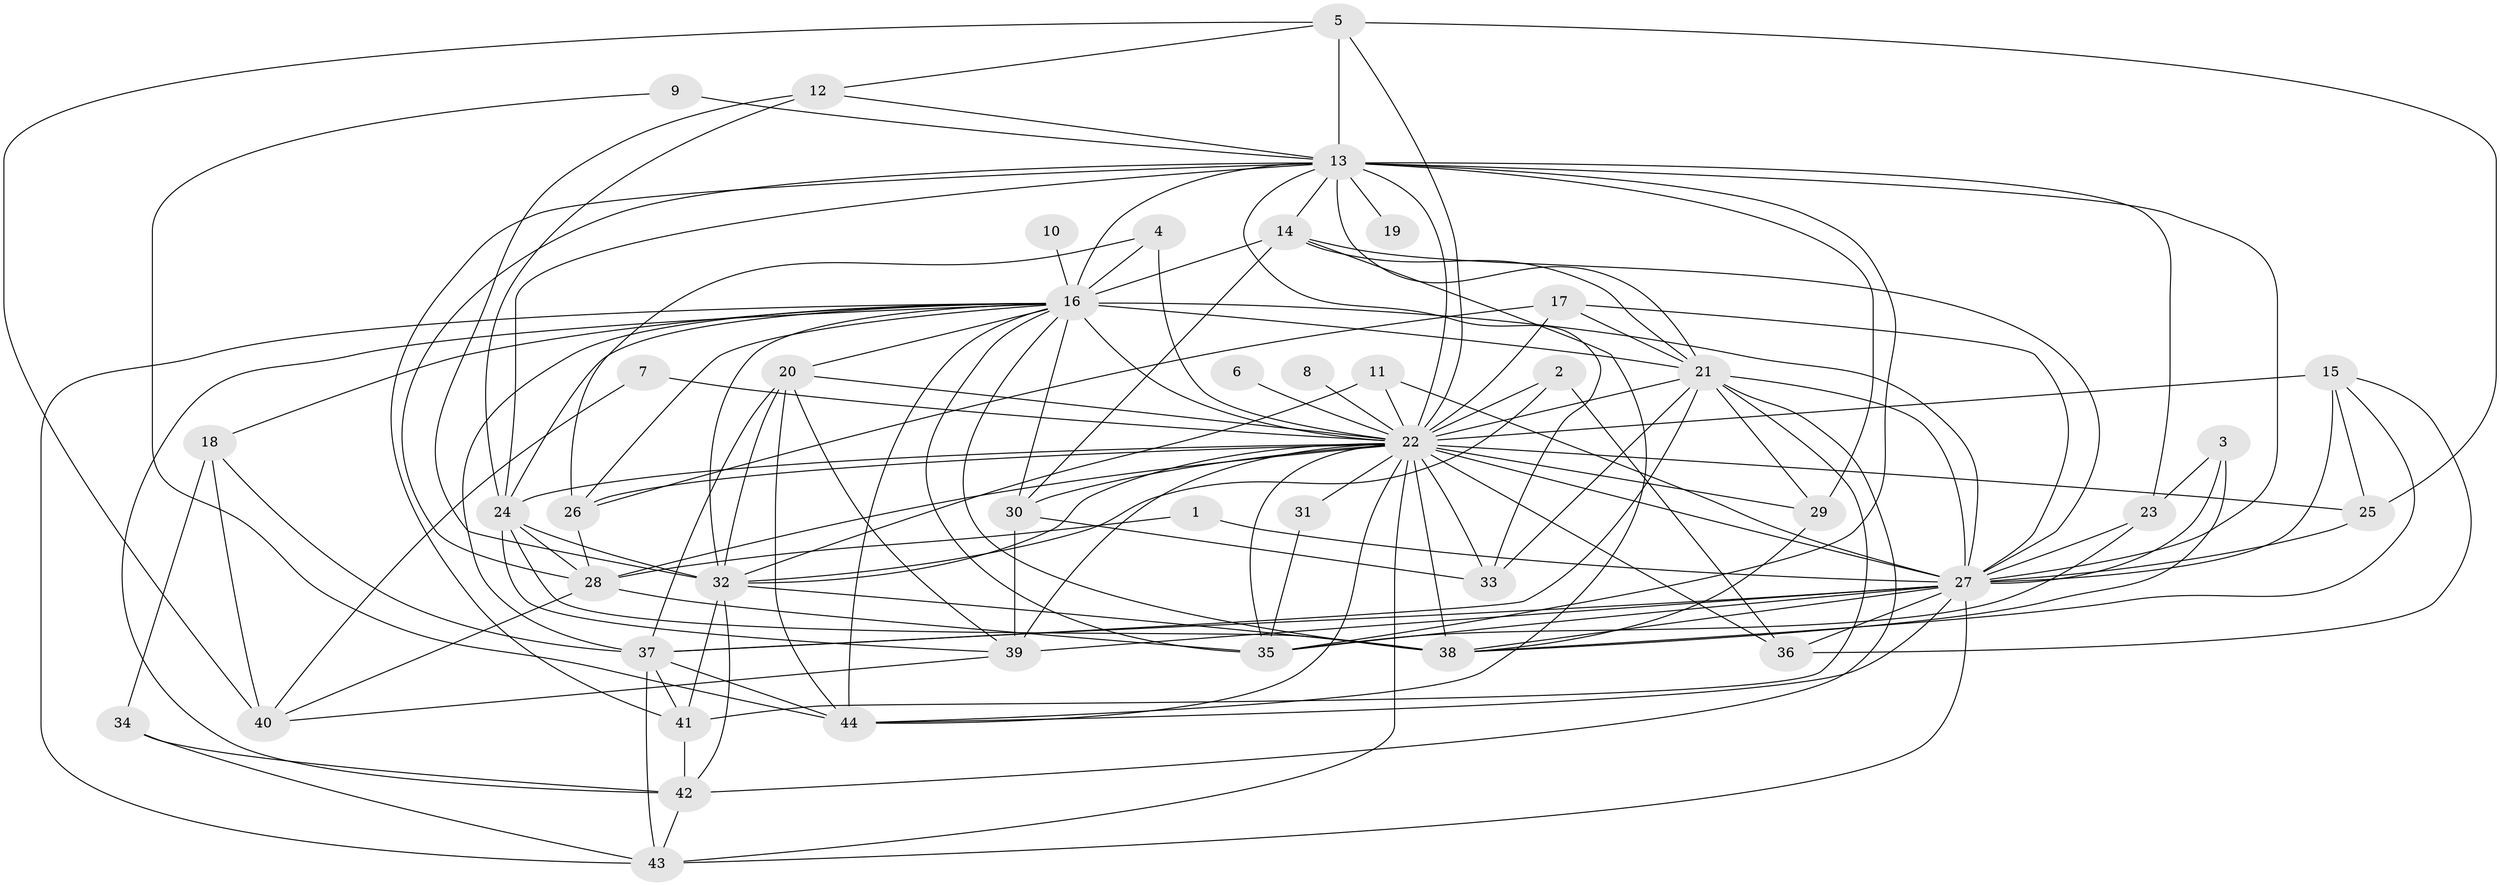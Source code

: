 // original degree distribution, {15: 0.013793103448275862, 21: 0.006896551724137931, 14: 0.006896551724137931, 24: 0.013793103448275862, 16: 0.006896551724137931, 23: 0.006896551724137931, 45: 0.006896551724137931, 25: 0.006896551724137931, 5: 0.05517241379310345, 2: 0.5241379310344828, 10: 0.006896551724137931, 6: 0.020689655172413793, 8: 0.013793103448275862, 11: 0.006896551724137931, 4: 0.07586206896551724, 9: 0.006896551724137931, 3: 0.2, 7: 0.020689655172413793}
// Generated by graph-tools (version 1.1) at 2025/36/03/04/25 23:36:19]
// undirected, 44 vertices, 134 edges
graph export_dot {
  node [color=gray90,style=filled];
  1;
  2;
  3;
  4;
  5;
  6;
  7;
  8;
  9;
  10;
  11;
  12;
  13;
  14;
  15;
  16;
  17;
  18;
  19;
  20;
  21;
  22;
  23;
  24;
  25;
  26;
  27;
  28;
  29;
  30;
  31;
  32;
  33;
  34;
  35;
  36;
  37;
  38;
  39;
  40;
  41;
  42;
  43;
  44;
  1 -- 27 [weight=2.0];
  1 -- 28 [weight=1.0];
  2 -- 22 [weight=1.0];
  2 -- 32 [weight=1.0];
  2 -- 36 [weight=1.0];
  3 -- 23 [weight=1.0];
  3 -- 27 [weight=1.0];
  3 -- 38 [weight=1.0];
  4 -- 16 [weight=1.0];
  4 -- 22 [weight=1.0];
  4 -- 26 [weight=1.0];
  5 -- 12 [weight=1.0];
  5 -- 13 [weight=1.0];
  5 -- 22 [weight=1.0];
  5 -- 25 [weight=1.0];
  5 -- 40 [weight=1.0];
  6 -- 22 [weight=1.0];
  7 -- 22 [weight=1.0];
  7 -- 40 [weight=1.0];
  8 -- 22 [weight=1.0];
  9 -- 13 [weight=1.0];
  9 -- 44 [weight=1.0];
  10 -- 16 [weight=1.0];
  11 -- 22 [weight=2.0];
  11 -- 27 [weight=1.0];
  11 -- 32 [weight=1.0];
  12 -- 13 [weight=1.0];
  12 -- 24 [weight=1.0];
  12 -- 32 [weight=1.0];
  13 -- 14 [weight=1.0];
  13 -- 16 [weight=4.0];
  13 -- 19 [weight=1.0];
  13 -- 21 [weight=1.0];
  13 -- 22 [weight=2.0];
  13 -- 23 [weight=1.0];
  13 -- 24 [weight=2.0];
  13 -- 27 [weight=6.0];
  13 -- 28 [weight=1.0];
  13 -- 29 [weight=1.0];
  13 -- 33 [weight=1.0];
  13 -- 35 [weight=1.0];
  13 -- 41 [weight=1.0];
  14 -- 16 [weight=1.0];
  14 -- 21 [weight=1.0];
  14 -- 27 [weight=1.0];
  14 -- 30 [weight=1.0];
  14 -- 44 [weight=1.0];
  15 -- 22 [weight=3.0];
  15 -- 25 [weight=1.0];
  15 -- 27 [weight=1.0];
  15 -- 36 [weight=1.0];
  15 -- 38 [weight=1.0];
  16 -- 18 [weight=3.0];
  16 -- 20 [weight=1.0];
  16 -- 21 [weight=2.0];
  16 -- 22 [weight=6.0];
  16 -- 24 [weight=1.0];
  16 -- 26 [weight=1.0];
  16 -- 27 [weight=10.0];
  16 -- 30 [weight=1.0];
  16 -- 32 [weight=1.0];
  16 -- 35 [weight=1.0];
  16 -- 37 [weight=2.0];
  16 -- 38 [weight=1.0];
  16 -- 42 [weight=1.0];
  16 -- 43 [weight=2.0];
  16 -- 44 [weight=2.0];
  17 -- 21 [weight=1.0];
  17 -- 22 [weight=2.0];
  17 -- 26 [weight=1.0];
  17 -- 27 [weight=1.0];
  18 -- 34 [weight=1.0];
  18 -- 37 [weight=1.0];
  18 -- 40 [weight=1.0];
  20 -- 22 [weight=1.0];
  20 -- 32 [weight=1.0];
  20 -- 37 [weight=1.0];
  20 -- 39 [weight=1.0];
  20 -- 44 [weight=2.0];
  21 -- 22 [weight=4.0];
  21 -- 27 [weight=6.0];
  21 -- 29 [weight=1.0];
  21 -- 33 [weight=3.0];
  21 -- 37 [weight=1.0];
  21 -- 41 [weight=1.0];
  21 -- 42 [weight=1.0];
  22 -- 24 [weight=2.0];
  22 -- 25 [weight=1.0];
  22 -- 26 [weight=1.0];
  22 -- 27 [weight=9.0];
  22 -- 28 [weight=1.0];
  22 -- 29 [weight=2.0];
  22 -- 30 [weight=1.0];
  22 -- 31 [weight=2.0];
  22 -- 32 [weight=2.0];
  22 -- 33 [weight=1.0];
  22 -- 35 [weight=1.0];
  22 -- 36 [weight=1.0];
  22 -- 38 [weight=3.0];
  22 -- 39 [weight=2.0];
  22 -- 43 [weight=1.0];
  22 -- 44 [weight=1.0];
  23 -- 27 [weight=1.0];
  23 -- 35 [weight=2.0];
  24 -- 28 [weight=1.0];
  24 -- 32 [weight=1.0];
  24 -- 38 [weight=1.0];
  24 -- 39 [weight=1.0];
  25 -- 27 [weight=2.0];
  26 -- 28 [weight=1.0];
  27 -- 35 [weight=1.0];
  27 -- 36 [weight=1.0];
  27 -- 37 [weight=1.0];
  27 -- 38 [weight=1.0];
  27 -- 39 [weight=1.0];
  27 -- 43 [weight=2.0];
  27 -- 44 [weight=1.0];
  28 -- 35 [weight=1.0];
  28 -- 40 [weight=1.0];
  29 -- 38 [weight=1.0];
  30 -- 33 [weight=1.0];
  30 -- 39 [weight=1.0];
  31 -- 35 [weight=1.0];
  32 -- 38 [weight=1.0];
  32 -- 41 [weight=2.0];
  32 -- 42 [weight=1.0];
  34 -- 42 [weight=1.0];
  34 -- 43 [weight=1.0];
  37 -- 41 [weight=1.0];
  37 -- 43 [weight=1.0];
  37 -- 44 [weight=1.0];
  39 -- 40 [weight=1.0];
  41 -- 42 [weight=1.0];
  42 -- 43 [weight=1.0];
}
